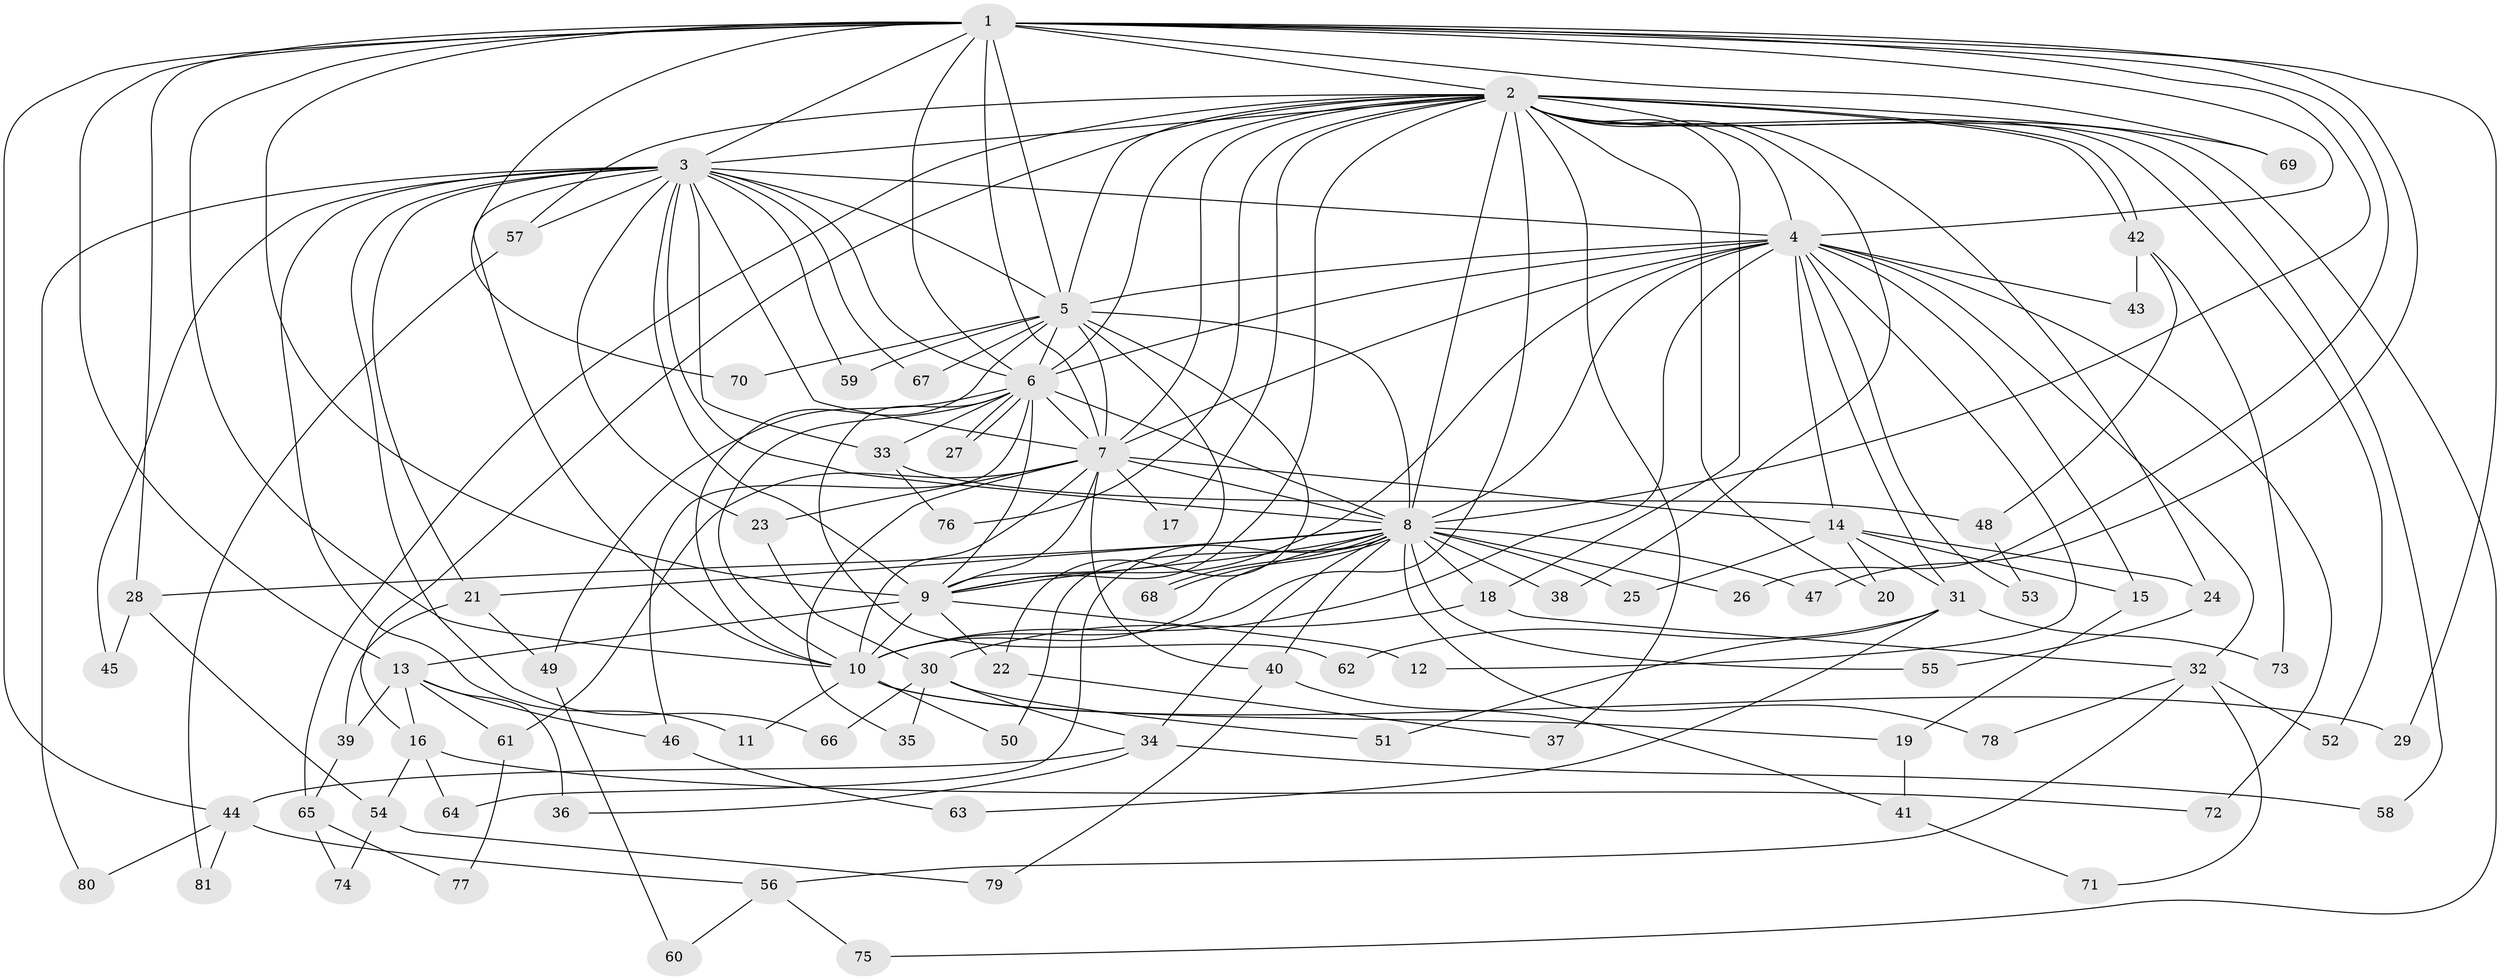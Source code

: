 // Generated by graph-tools (version 1.1) at 2025/14/03/09/25 04:14:09]
// undirected, 81 vertices, 187 edges
graph export_dot {
graph [start="1"]
  node [color=gray90,style=filled];
  1;
  2;
  3;
  4;
  5;
  6;
  7;
  8;
  9;
  10;
  11;
  12;
  13;
  14;
  15;
  16;
  17;
  18;
  19;
  20;
  21;
  22;
  23;
  24;
  25;
  26;
  27;
  28;
  29;
  30;
  31;
  32;
  33;
  34;
  35;
  36;
  37;
  38;
  39;
  40;
  41;
  42;
  43;
  44;
  45;
  46;
  47;
  48;
  49;
  50;
  51;
  52;
  53;
  54;
  55;
  56;
  57;
  58;
  59;
  60;
  61;
  62;
  63;
  64;
  65;
  66;
  67;
  68;
  69;
  70;
  71;
  72;
  73;
  74;
  75;
  76;
  77;
  78;
  79;
  80;
  81;
  1 -- 2;
  1 -- 3;
  1 -- 4;
  1 -- 5;
  1 -- 6;
  1 -- 7;
  1 -- 8;
  1 -- 9;
  1 -- 10;
  1 -- 13;
  1 -- 26;
  1 -- 28;
  1 -- 29;
  1 -- 44;
  1 -- 47;
  1 -- 69;
  1 -- 70;
  2 -- 3;
  2 -- 4;
  2 -- 5;
  2 -- 6;
  2 -- 7;
  2 -- 8;
  2 -- 9;
  2 -- 10;
  2 -- 16;
  2 -- 17;
  2 -- 18;
  2 -- 20;
  2 -- 24;
  2 -- 37;
  2 -- 38;
  2 -- 42;
  2 -- 42;
  2 -- 52;
  2 -- 57;
  2 -- 58;
  2 -- 65;
  2 -- 69;
  2 -- 75;
  2 -- 76;
  3 -- 4;
  3 -- 5;
  3 -- 6;
  3 -- 7;
  3 -- 8;
  3 -- 9;
  3 -- 10;
  3 -- 11;
  3 -- 21;
  3 -- 23;
  3 -- 33;
  3 -- 45;
  3 -- 57;
  3 -- 59;
  3 -- 66;
  3 -- 67;
  3 -- 80;
  4 -- 5;
  4 -- 6;
  4 -- 7;
  4 -- 8;
  4 -- 9;
  4 -- 10;
  4 -- 12;
  4 -- 14;
  4 -- 15;
  4 -- 31;
  4 -- 32;
  4 -- 43;
  4 -- 53;
  4 -- 72;
  5 -- 6;
  5 -- 7;
  5 -- 8;
  5 -- 9;
  5 -- 10;
  5 -- 22;
  5 -- 59;
  5 -- 67;
  5 -- 70;
  6 -- 7;
  6 -- 8;
  6 -- 9;
  6 -- 10;
  6 -- 27;
  6 -- 27;
  6 -- 33;
  6 -- 46;
  6 -- 49;
  6 -- 62;
  7 -- 8;
  7 -- 9;
  7 -- 10;
  7 -- 14;
  7 -- 17;
  7 -- 23;
  7 -- 35;
  7 -- 40;
  7 -- 61;
  8 -- 9;
  8 -- 10;
  8 -- 18;
  8 -- 21;
  8 -- 25;
  8 -- 26;
  8 -- 28;
  8 -- 34;
  8 -- 38;
  8 -- 40;
  8 -- 47;
  8 -- 50;
  8 -- 55;
  8 -- 64;
  8 -- 68;
  8 -- 68;
  8 -- 78;
  9 -- 10;
  9 -- 12;
  9 -- 13;
  9 -- 22;
  10 -- 11;
  10 -- 19;
  10 -- 29;
  10 -- 50;
  13 -- 16;
  13 -- 36;
  13 -- 39;
  13 -- 46;
  13 -- 61;
  14 -- 15;
  14 -- 20;
  14 -- 24;
  14 -- 25;
  14 -- 31;
  15 -- 19;
  16 -- 54;
  16 -- 64;
  16 -- 72;
  18 -- 30;
  18 -- 32;
  19 -- 41;
  21 -- 39;
  21 -- 49;
  22 -- 37;
  23 -- 30;
  24 -- 55;
  28 -- 45;
  28 -- 54;
  30 -- 34;
  30 -- 35;
  30 -- 51;
  30 -- 66;
  31 -- 51;
  31 -- 62;
  31 -- 63;
  31 -- 73;
  32 -- 52;
  32 -- 56;
  32 -- 71;
  32 -- 78;
  33 -- 48;
  33 -- 76;
  34 -- 36;
  34 -- 44;
  34 -- 58;
  39 -- 65;
  40 -- 41;
  40 -- 79;
  41 -- 71;
  42 -- 43;
  42 -- 48;
  42 -- 73;
  44 -- 56;
  44 -- 80;
  44 -- 81;
  46 -- 63;
  48 -- 53;
  49 -- 60;
  54 -- 74;
  54 -- 79;
  56 -- 60;
  56 -- 75;
  57 -- 81;
  61 -- 77;
  65 -- 74;
  65 -- 77;
}

